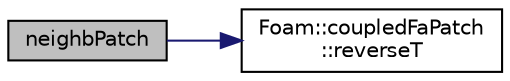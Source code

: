 digraph "neighbPatch"
{
  bgcolor="transparent";
  edge [fontname="Helvetica",fontsize="10",labelfontname="Helvetica",labelfontsize="10"];
  node [fontname="Helvetica",fontsize="10",shape=record];
  rankdir="LR";
  Node1 [label="neighbPatch",height=0.2,width=0.4,color="black", fillcolor="grey75", style="filled" fontcolor="black"];
  Node1 -> Node2 [color="midnightblue",fontsize="10",style="solid",fontname="Helvetica"];
  Node2 [label="Foam::coupledFaPatch\l::reverseT",height=0.2,width=0.4,color="black",URL="$classFoam_1_1coupledFaPatch.html#a1ab6e055495122c56e40e49aa16b3731",tooltip="Return neighbour-cell transformation tensor. "];
}
